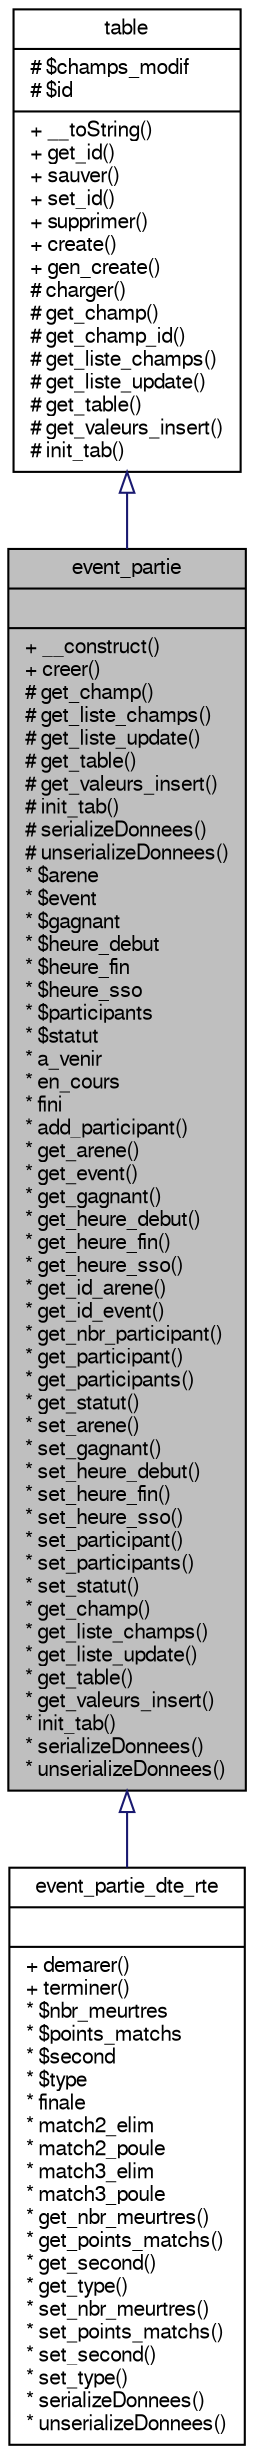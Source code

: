 digraph G
{
  bgcolor="transparent";
  edge [fontname="FreeSans",fontsize="10",labelfontname="FreeSans",labelfontsize="10"];
  node [fontname="FreeSans",fontsize="10",shape=record];
  Node1 [label="{event_partie\n||+ __construct()\l+ creer()\l# get_champ()\l# get_liste_champs()\l# get_liste_update()\l# get_table()\l# get_valeurs_insert()\l# init_tab()\l# serializeDonnees()\l# unserializeDonnees()\l* $arene\l* $event\l* $gagnant\l* $heure_debut\l* $heure_fin\l* $heure_sso\l* $participants\l* $statut\l* a_venir\l* en_cours\l* fini\l* add_participant()\l* get_arene()\l* get_event()\l* get_gagnant()\l* get_heure_debut()\l* get_heure_fin()\l* get_heure_sso()\l* get_id_arene()\l* get_id_event()\l* get_nbr_participant()\l* get_participant()\l* get_participants()\l* get_statut()\l* set_arene()\l* set_gagnant()\l* set_heure_debut()\l* set_heure_fin()\l* set_heure_sso()\l* set_participant()\l* set_participants()\l* set_statut()\l* get_champ()\l* get_liste_champs()\l* get_liste_update()\l* get_table()\l* get_valeurs_insert()\l* init_tab()\l* serializeDonnees()\l* unserializeDonnees()\l}",height=0.2,width=0.4,color="black", fillcolor="grey75", style="filled" fontcolor="black"];
  Node2 -> Node1 [dir=back,color="midnightblue",fontsize="10",style="solid",arrowtail="empty",fontname="FreeSans"];
  Node2 [label="{table\n|# $champs_modif\l# $id\l|+ __toString()\l+ get_id()\l+ sauver()\l+ set_id()\l+ supprimer()\l+ create()\l+ gen_create()\l# charger()\l# get_champ()\l# get_champ_id()\l# get_liste_champs()\l# get_liste_update()\l# get_table()\l# get_valeurs_insert()\l# init_tab()\l}",height=0.2,width=0.4,color="black",URL="$classtable.html",tooltip="Classe de base pour les objets représentant un élément d&#39;une table dans la..."];
  Node1 -> Node3 [dir=back,color="midnightblue",fontsize="10",style="solid",arrowtail="empty",fontname="FreeSans"];
  Node3 [label="{event_partie_dte_rte\n||+ demarer()\l+ terminer()\l* $nbr_meurtres\l* $points_matchs\l* $second\l* $type\l* finale\l* match2_elim\l* match2_poule\l* match3_elim\l* match3_poule\l* get_nbr_meurtres()\l* get_points_matchs()\l* get_second()\l* get_type()\l* set_nbr_meurtres()\l* set_points_matchs()\l* set_second()\l* set_type()\l* serializeDonnees()\l* unserializeDonnees()\l}",height=0.2,width=0.4,color="black",URL="$classevent__partie__dte__rte.html",tooltip="Classe pour les mathcs des DTE &amp; RTE."];
}
